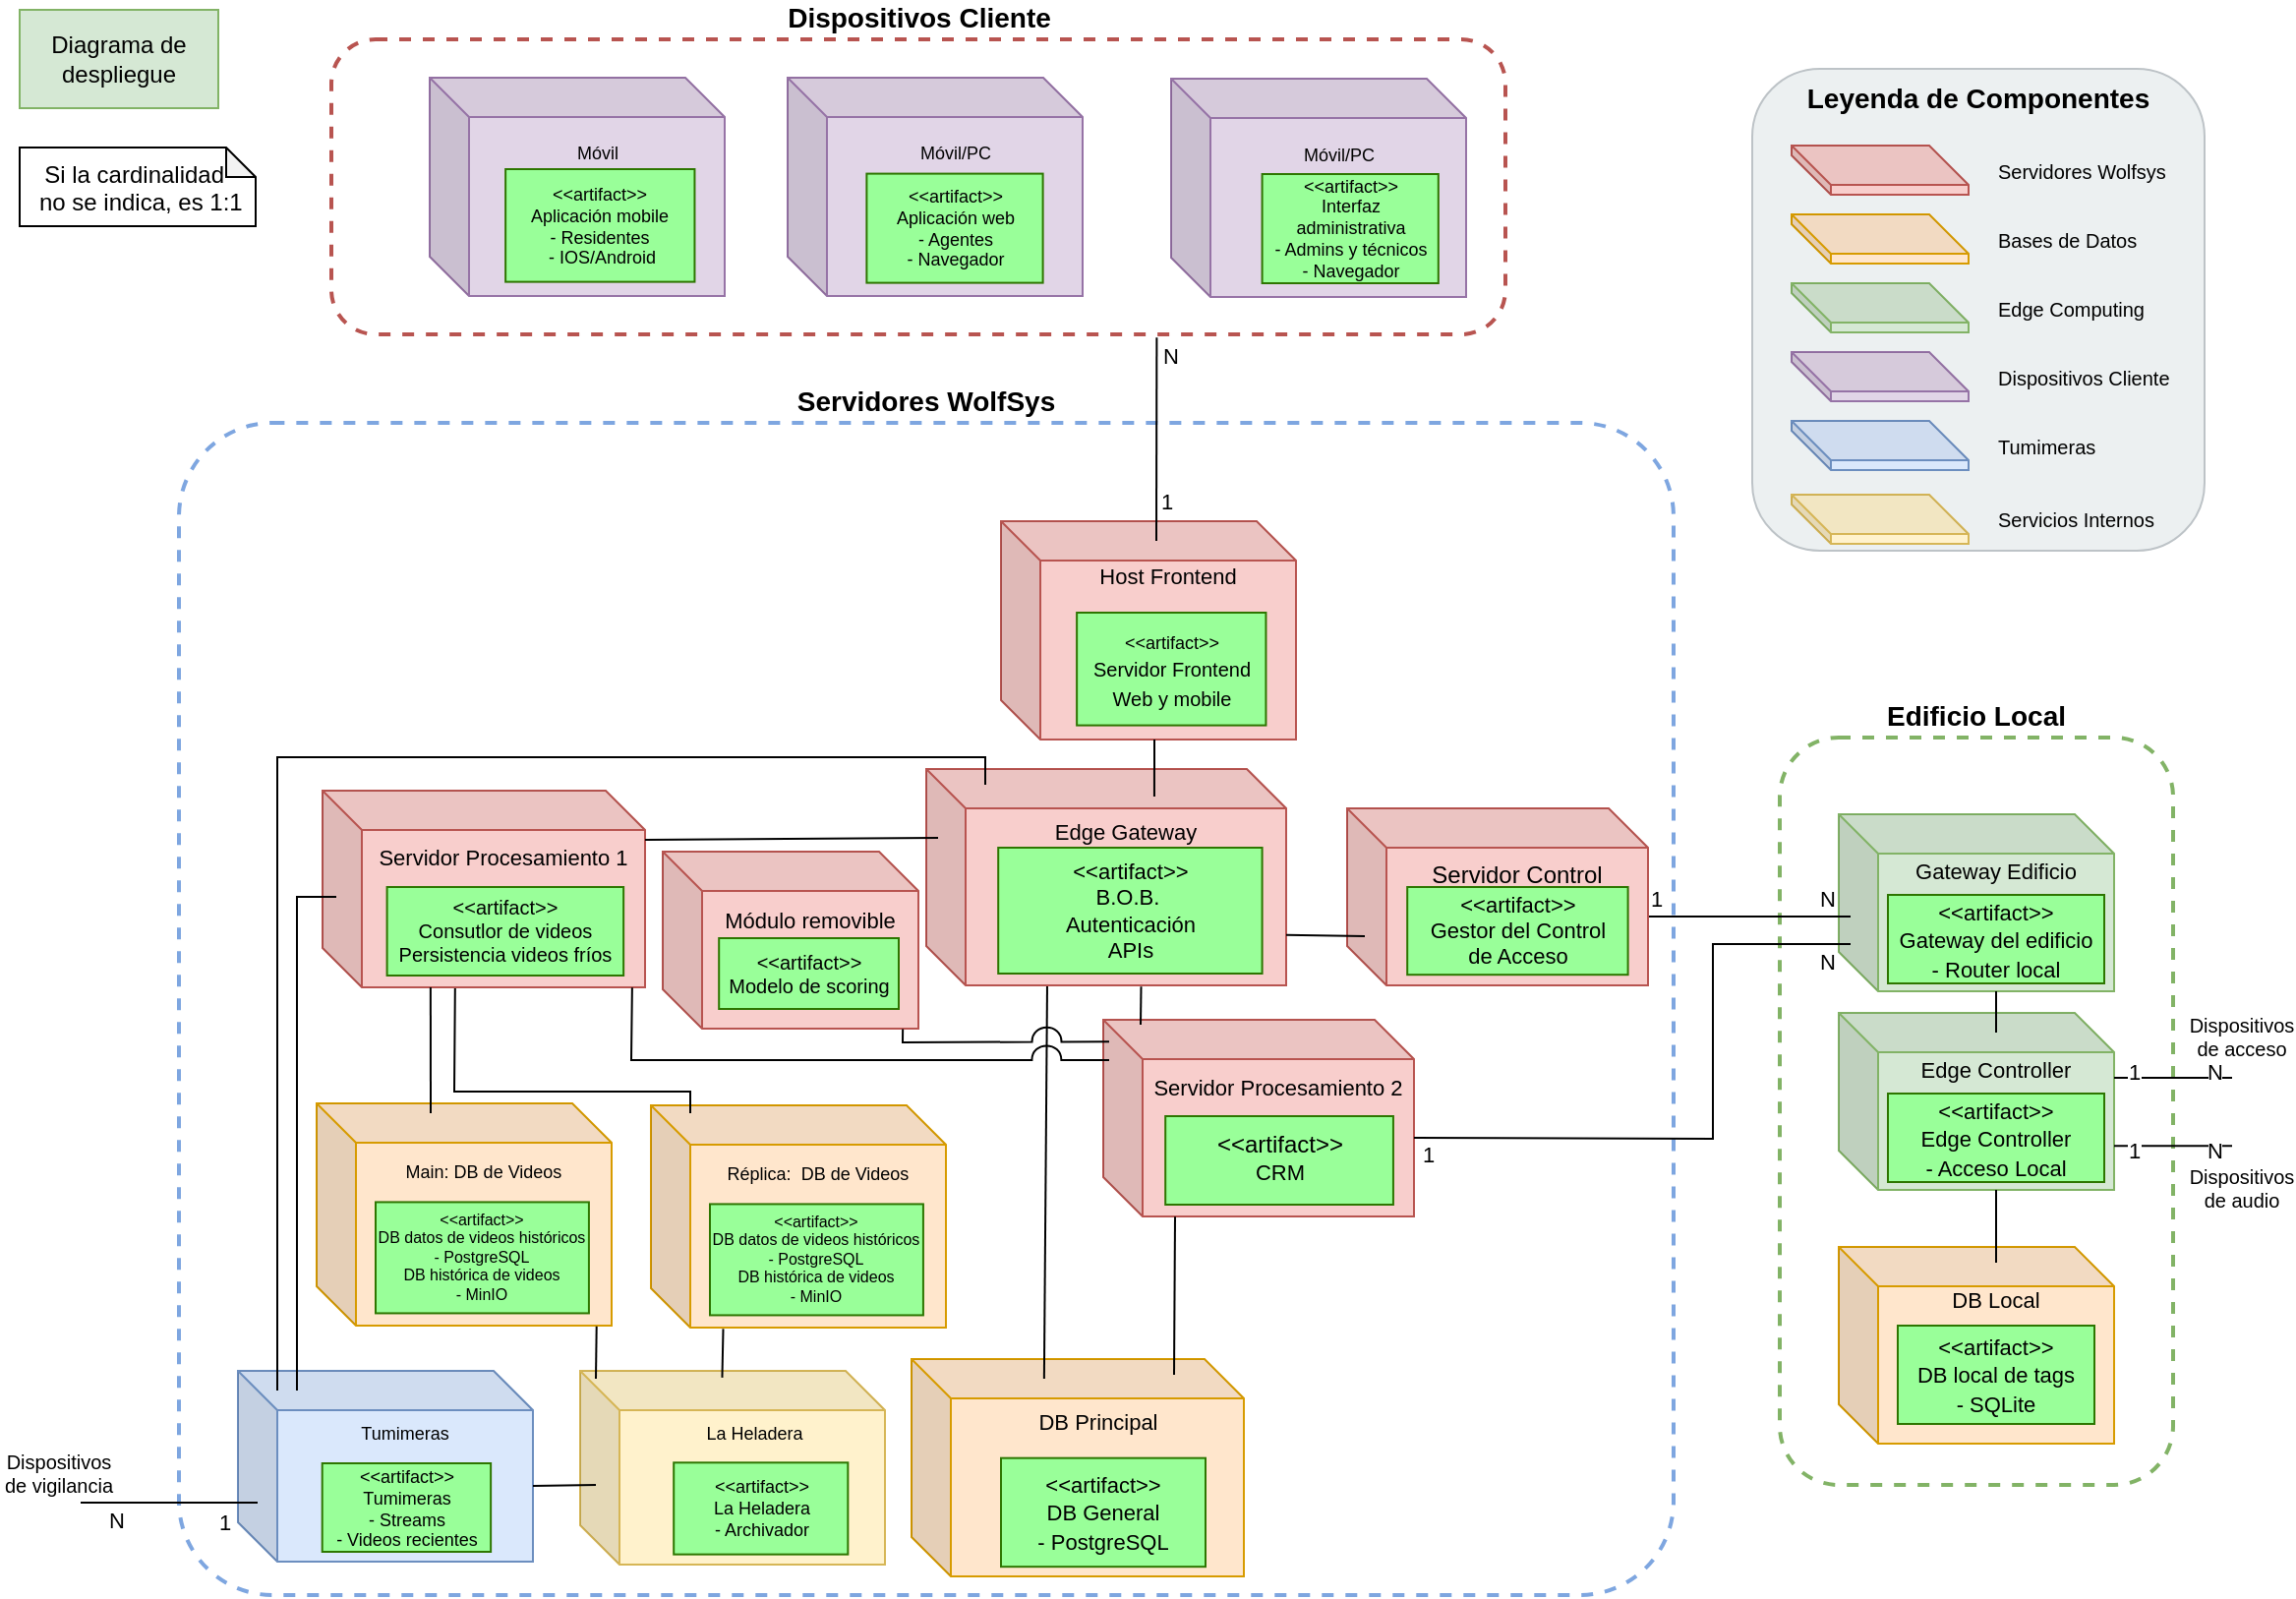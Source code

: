 <mxfile version="27.1.4">
  <diagram name="Page-1" id="L1RatjPxenl9vrnPu1-D">
    <mxGraphModel dx="19" dy="686" grid="1" gridSize="10" guides="1" tooltips="1" connect="1" arrows="1" fold="1" page="1" pageScale="1" pageWidth="1169" pageHeight="827" math="0" shadow="0">
      <root>
        <mxCell id="0" />
        <mxCell id="1" parent="0" />
        <mxCell id="0Tk5fZXrLw2a1cFThhE1-13" value="Servidores WolfSys" style="rounded=1;whiteSpace=wrap;html=1;fillColor=none;strokeColor=#7EA6E0;strokeWidth=2;dashed=1;verticalAlign=bottom;fontSize=14;fontStyle=1;labelPosition=center;verticalLabelPosition=top;align=center;arcSize=8;" parent="1" vertex="1">
          <mxGeometry x="1260" y="220" width="760" height="596" as="geometry" />
        </mxCell>
        <mxCell id="0Tk5fZXrLw2a1cFThhE1-14" value="Edificio Local" style="rounded=1;whiteSpace=wrap;html=1;fillColor=none;strokeColor=#82B366;strokeWidth=2;dashed=1;verticalAlign=bottom;fontSize=14;fontStyle=1;labelPosition=center;verticalLabelPosition=top;align=center;" parent="1" vertex="1">
          <mxGeometry x="2074" y="380" width="200" height="380" as="geometry" />
        </mxCell>
        <mxCell id="m0v21Xdj4hiuPf1z9c73-37" value="" style="group" parent="1" vertex="1" connectable="0">
          <mxGeometry x="2104" y="419" width="140" height="90" as="geometry" />
        </mxCell>
        <mxCell id="0Tk5fZXrLw2a1cFThhE1-23" value="Gateway Edificio&lt;br&gt;&lt;br&gt;&lt;div&gt;&lt;br&gt;&lt;/div&gt;&lt;div&gt;&lt;br&gt;&lt;/div&gt;&lt;div&gt;&lt;br&gt;&lt;/div&gt;" style="shape=cube;whiteSpace=wrap;html=1;boundedLbl=1;backgroundOutline=1;darkOpacity=0.05;darkOpacity2=0.1;fillColor=#d5e8d4;strokeColor=#82b366;fontSize=11;fontStyle=0;" parent="m0v21Xdj4hiuPf1z9c73-37" vertex="1">
          <mxGeometry width="140" height="90" as="geometry" />
        </mxCell>
        <mxCell id="0Tk5fZXrLw2a1cFThhE1-73" value="&lt;span style=&quot;font-size: 11px;&quot;&gt;&amp;lt;&amp;lt;artifact&amp;gt;&amp;gt;&lt;/span&gt;&lt;br style=&quot;font-size: 11px;&quot;&gt;&lt;span style=&quot;font-size: 11px;&quot;&gt;Gateway del edificio&lt;/span&gt;&lt;div&gt;&lt;span style=&quot;font-size: 11px;&quot;&gt;- Router local&lt;/span&gt;&lt;/div&gt;" style="rounded=0;whiteSpace=wrap;html=1;fillColor=#99FF99;fontColor=#000000;strokeColor=#2D7600;" parent="m0v21Xdj4hiuPf1z9c73-37" vertex="1">
          <mxGeometry x="25" y="41" width="110" height="45" as="geometry" />
        </mxCell>
        <mxCell id="0Tk5fZXrLw2a1cFThhE1-15" value="Dispositivos Cliente" style="rounded=1;whiteSpace=wrap;html=1;fillColor=none;strokeColor=#B85450;strokeWidth=2;dashed=1;verticalAlign=bottom;fontSize=14;fontStyle=1;labelPosition=center;verticalLabelPosition=top;align=center;" parent="1" vertex="1">
          <mxGeometry x="1337.5" y="25" width="597" height="150" as="geometry" />
        </mxCell>
        <mxCell id="m0v21Xdj4hiuPf1z9c73-19" value="" style="group" parent="1" vertex="1" connectable="0">
          <mxGeometry x="2060" y="40" width="230" height="245" as="geometry" />
        </mxCell>
        <mxCell id="0Tk5fZXrLw2a1cFThhE1-40" value="Leyenda de Componentes" style="rounded=1;whiteSpace=wrap;html=1;fillColor=#ECF0F1;strokeColor=#BDC3C7;verticalAlign=top;fontSize=14;fontStyle=1;" parent="m0v21Xdj4hiuPf1z9c73-19" vertex="1">
          <mxGeometry width="230" height="245" as="geometry" />
        </mxCell>
        <mxCell id="0Tk5fZXrLw2a1cFThhE1-41" value="Servidores Wolfsys" style="shape=cube;whiteSpace=wrap;html=1;boundedLbl=1;backgroundOutline=1;darkOpacity=0.05;darkOpacity2=0.1;fillColor=#f8cecc;strokeColor=#b85450;fontSize=10;verticalAlign=middle;labelBackgroundColor=none;horizontal=1;labelPosition=right;verticalLabelPosition=middle;align=left;spacing=15;" parent="m0v21Xdj4hiuPf1z9c73-19" vertex="1">
          <mxGeometry x="20" y="39" width="90" height="25" as="geometry" />
        </mxCell>
        <mxCell id="0Tk5fZXrLw2a1cFThhE1-42" value="Bases de Datos" style="shape=cube;whiteSpace=wrap;html=1;boundedLbl=1;backgroundOutline=1;darkOpacity=0.05;darkOpacity2=0.1;fillColor=#ffe6cc;strokeColor=#d79b00;fontSize=10;align=left;labelPosition=right;verticalLabelPosition=middle;verticalAlign=middle;spacing=15;" parent="m0v21Xdj4hiuPf1z9c73-19" vertex="1">
          <mxGeometry x="20" y="74" width="90" height="25" as="geometry" />
        </mxCell>
        <mxCell id="0Tk5fZXrLw2a1cFThhE1-43" value="Edge Computing" style="shape=cube;whiteSpace=wrap;html=1;boundedLbl=1;backgroundOutline=1;darkOpacity=0.05;darkOpacity2=0.1;fillColor=#d5e8d4;strokeColor=#82b366;fontSize=10;labelPosition=right;verticalLabelPosition=middle;align=left;verticalAlign=middle;spacing=15;" parent="m0v21Xdj4hiuPf1z9c73-19" vertex="1">
          <mxGeometry x="20" y="109" width="90" height="25" as="geometry" />
        </mxCell>
        <mxCell id="0Tk5fZXrLw2a1cFThhE1-44" value="Dispositivos Cliente" style="shape=cube;whiteSpace=wrap;html=1;boundedLbl=1;backgroundOutline=1;darkOpacity=0.05;darkOpacity2=0.1;fillColor=#e1d5e7;strokeColor=#9673a6;fontSize=10;labelPosition=right;verticalLabelPosition=middle;align=left;verticalAlign=middle;spacing=15;" parent="m0v21Xdj4hiuPf1z9c73-19" vertex="1">
          <mxGeometry x="20" y="144" width="90" height="25" as="geometry" />
        </mxCell>
        <mxCell id="0Tk5fZXrLw2a1cFThhE1-45" value="Tumimeras" style="shape=cube;whiteSpace=wrap;html=1;boundedLbl=1;backgroundOutline=1;darkOpacity=0.05;darkOpacity2=0.1;fillColor=#dae8fc;strokeColor=#6c8ebf;fontSize=10;labelPosition=right;verticalLabelPosition=middle;align=left;verticalAlign=middle;spacing=15;" parent="m0v21Xdj4hiuPf1z9c73-19" vertex="1">
          <mxGeometry x="20" y="179" width="90" height="25" as="geometry" />
        </mxCell>
        <mxCell id="0Tk5fZXrLw2a1cFThhE1-79" value="Servicios Internos" style="shape=cube;whiteSpace=wrap;html=1;boundedLbl=1;backgroundOutline=1;darkOpacity=0.05;darkOpacity2=0.1;fillColor=#fff2cc;strokeColor=#d6b656;fontSize=10;labelPosition=right;verticalLabelPosition=middle;align=left;verticalAlign=middle;spacing=15;" parent="m0v21Xdj4hiuPf1z9c73-19" vertex="1">
          <mxGeometry x="20" y="216.5" width="90" height="25" as="geometry" />
        </mxCell>
        <mxCell id="m0v21Xdj4hiuPf1z9c73-35" value="" style="group" parent="1" vertex="1" connectable="0">
          <mxGeometry x="2104" y="639" width="140" height="100" as="geometry" />
        </mxCell>
        <mxCell id="0Tk5fZXrLw2a1cFThhE1-25" value="DB Local&lt;div&gt;&lt;br&gt;&lt;/div&gt;&lt;div&gt;&lt;br&gt;&lt;/div&gt;&lt;div&gt;&lt;br&gt;&lt;/div&gt;&lt;div&gt;&lt;br&gt;&lt;/div&gt;&lt;div&gt;&lt;br&gt;&lt;/div&gt;" style="shape=cube;whiteSpace=wrap;html=1;boundedLbl=1;backgroundOutline=1;darkOpacity=0.05;darkOpacity2=0.1;fillColor=#ffe6cc;strokeColor=#d79b00;fontSize=11;fontStyle=0;" parent="m0v21Xdj4hiuPf1z9c73-35" vertex="1">
          <mxGeometry width="140" height="100" as="geometry" />
        </mxCell>
        <mxCell id="0Tk5fZXrLw2a1cFThhE1-75" value="&lt;span style=&quot;font-size: 11px;&quot;&gt;&amp;lt;&amp;lt;artifact&amp;gt;&amp;gt;&lt;/span&gt;&lt;br style=&quot;font-size: 11px;&quot;&gt;&lt;span style=&quot;font-size: 11px;&quot;&gt;DB local de tags&lt;/span&gt;&lt;div&gt;&lt;span style=&quot;font-size: 11px;&quot;&gt;- SQLite&lt;/span&gt;&lt;/div&gt;" style="rounded=0;whiteSpace=wrap;html=1;fillColor=#99FF99;fontColor=#000000;strokeColor=#2D7600;" parent="m0v21Xdj4hiuPf1z9c73-35" vertex="1">
          <mxGeometry x="30" y="40" width="100" height="50" as="geometry" />
        </mxCell>
        <mxCell id="m0v21Xdj4hiuPf1z9c73-36" value="" style="group" parent="1" vertex="1" connectable="0">
          <mxGeometry x="2104" y="520" width="140" height="90" as="geometry" />
        </mxCell>
        <mxCell id="0Tk5fZXrLw2a1cFThhE1-24" value="Edge Controller&lt;br&gt;&lt;br&gt;&lt;div&gt;&lt;br&gt;&lt;/div&gt;&lt;div&gt;&lt;br&gt;&lt;/div&gt;&lt;div&gt;&lt;br&gt;&lt;/div&gt;" style="shape=cube;whiteSpace=wrap;html=1;boundedLbl=1;backgroundOutline=1;darkOpacity=0.05;darkOpacity2=0.1;fillColor=#d5e8d4;strokeColor=#82b366;fontSize=11;fontStyle=0;" parent="m0v21Xdj4hiuPf1z9c73-36" vertex="1">
          <mxGeometry width="140" height="90" as="geometry" />
        </mxCell>
        <mxCell id="0Tk5fZXrLw2a1cFThhE1-74" value="&lt;span style=&quot;font-size: 11px;&quot;&gt;&amp;lt;&amp;lt;artifact&amp;gt;&amp;gt;&lt;/span&gt;&lt;br style=&quot;font-size: 11px;&quot;&gt;&lt;span style=&quot;font-size: 11px;&quot;&gt;Edge Controller&lt;/span&gt;&lt;br style=&quot;font-size: 11px;&quot;&gt;&lt;span style=&quot;font-size: 11px;&quot;&gt;- Acceso Local&lt;/span&gt;" style="rounded=0;whiteSpace=wrap;html=1;fillColor=#99FF99;fontColor=#000000;strokeColor=#2D7600;" parent="m0v21Xdj4hiuPf1z9c73-36" vertex="1">
          <mxGeometry x="25" y="41" width="110" height="45" as="geometry" />
        </mxCell>
        <mxCell id="m0v21Xdj4hiuPf1z9c73-38" value="" style="endArrow=none;html=1;rounded=0;exitX=0;exitY=0;exitDx=153;exitDy=55;exitPerimeter=0;" parent="1" source="0Tk5fZXrLw2a1cFThhE1-18" edge="1">
          <mxGeometry width="50" height="50" relative="1" as="geometry">
            <mxPoint x="2040" y="430" as="sourcePoint" />
            <mxPoint x="2110" y="471" as="targetPoint" />
          </mxGeometry>
        </mxCell>
        <mxCell id="UEStjm2suzNG5LrH94K0-3" value="1" style="edgeLabel;html=1;align=center;verticalAlign=middle;resizable=0;points=[];" parent="m0v21Xdj4hiuPf1z9c73-38" vertex="1" connectable="0">
          <mxGeometry x="-0.84" relative="1" as="geometry">
            <mxPoint x="-4" y="-9" as="offset" />
          </mxGeometry>
        </mxCell>
        <mxCell id="UEStjm2suzNG5LrH94K0-4" value="N" style="edgeLabel;html=1;align=center;verticalAlign=middle;resizable=0;points=[];" parent="m0v21Xdj4hiuPf1z9c73-38" vertex="1" connectable="0">
          <mxGeometry x="0.79" relative="1" as="geometry">
            <mxPoint x="-1" y="-9" as="offset" />
          </mxGeometry>
        </mxCell>
        <mxCell id="ctdQVq7g29GabEfNCbRm-10" value="" style="group" parent="1" vertex="1" connectable="0">
          <mxGeometry x="1632.5" y="696" width="169" height="110.5" as="geometry" />
        </mxCell>
        <mxCell id="ctdQVq7g29GabEfNCbRm-11" value="" style="group" parent="ctdQVq7g29GabEfNCbRm-10" vertex="1" connectable="0">
          <mxGeometry width="169" height="110.5" as="geometry" />
        </mxCell>
        <mxCell id="0Tk5fZXrLw2a1cFThhE1-19" value="DB Principal&lt;br&gt;&lt;br&gt;&lt;div&gt;&lt;br&gt;&lt;/div&gt;&lt;div&gt;&lt;br&gt;&lt;/div&gt;&lt;div&gt;&lt;br&gt;&lt;/div&gt;&lt;div&gt;&lt;br&gt;&lt;/div&gt;" style="shape=cube;whiteSpace=wrap;html=1;boundedLbl=1;backgroundOutline=1;darkOpacity=0.05;darkOpacity2=0.1;fillColor=#ffe6cc;strokeColor=#d79b00;fontSize=11;fontStyle=0;" parent="ctdQVq7g29GabEfNCbRm-11" vertex="1">
          <mxGeometry width="169" height="110.5" as="geometry" />
        </mxCell>
        <mxCell id="0Tk5fZXrLw2a1cFThhE1-63" value="&lt;span style=&quot;font-size: 11px;&quot;&gt;&amp;lt;&amp;lt;artifact&amp;gt;&amp;gt;&lt;/span&gt;&lt;br style=&quot;font-size: 11px;&quot;&gt;&lt;span style=&quot;font-size: 11px;&quot;&gt;DB General&lt;/span&gt;&lt;div&gt;&lt;span style=&quot;font-size: 11px;&quot;&gt;-&amp;nbsp;&lt;/span&gt;&lt;span style=&quot;font-size: 11px; background-color: transparent; color: light-dark(rgb(0, 0, 0), rgb(237, 237, 237));&quot;&gt;PostgreSQL&lt;/span&gt;&lt;/div&gt;" style="rounded=0;whiteSpace=wrap;html=1;fillColor=#99FF99;fontColor=#000000;strokeColor=#2D7600;" parent="ctdQVq7g29GabEfNCbRm-11" vertex="1">
          <mxGeometry x="45.5" y="50.339" width="104.0" height="55.25" as="geometry" />
        </mxCell>
        <mxCell id="m0v21Xdj4hiuPf1z9c73-32" value="" style="endArrow=none;html=1;rounded=0;exitX=0.399;exitY=0.09;exitDx=0;exitDy=0;exitPerimeter=0;entryX=0.336;entryY=1.002;entryDx=0;entryDy=0;entryPerimeter=0;" parent="1" source="0Tk5fZXrLw2a1cFThhE1-19" target="m0v21Xdj4hiuPf1z9c73-2" edge="1">
          <mxGeometry width="50" height="50" relative="1" as="geometry">
            <mxPoint x="1670" y="676" as="sourcePoint" />
            <mxPoint x="1702" y="508" as="targetPoint" />
          </mxGeometry>
        </mxCell>
        <mxCell id="ctdQVq7g29GabEfNCbRm-3" value="" style="group" parent="1" vertex="1" connectable="0">
          <mxGeometry x="1730" y="523.5" width="158" height="100" as="geometry" />
        </mxCell>
        <mxCell id="0Tk5fZXrLw2a1cFThhE1-17" value="Servidor Procesamiento 2&lt;br&gt;&lt;br&gt;&lt;div&gt;&lt;br&gt;&lt;/div&gt;&lt;div&gt;&lt;br&gt;&lt;/div&gt;&lt;div&gt;&lt;br&gt;&lt;/div&gt;" style="shape=cube;whiteSpace=wrap;html=1;boundedLbl=1;backgroundOutline=1;darkOpacity=0.05;darkOpacity2=0.1;fillColor=#f8cecc;strokeColor=#b85450;fontSize=11;fontStyle=0;" parent="ctdQVq7g29GabEfNCbRm-3" vertex="1">
          <mxGeometry width="158.0" height="100" as="geometry" />
        </mxCell>
        <mxCell id="0Tk5fZXrLw2a1cFThhE1-59" value="&amp;lt;&amp;lt;artifact&amp;gt;&amp;gt;&lt;br&gt;&lt;span style=&quot;font-size: 11px;&quot;&gt;CRM&lt;/span&gt;" style="rounded=0;whiteSpace=wrap;html=1;fillColor=#99FF99;fontColor=#000000;strokeColor=#2D7600;verticalAlign=top;" parent="ctdQVq7g29GabEfNCbRm-3" vertex="1">
          <mxGeometry x="31.6" y="49" width="115.867" height="45" as="geometry" />
        </mxCell>
        <mxCell id="ctdQVq7g29GabEfNCbRm-5" value="" style="group" parent="1" vertex="1" connectable="0">
          <mxGeometry x="1854" y="416" width="153" height="90" as="geometry" />
        </mxCell>
        <mxCell id="0Tk5fZXrLw2a1cFThhE1-18" value="Servidor Control&lt;br&gt;&lt;div&gt;&lt;br&gt;&lt;/div&gt;&lt;div&gt;&lt;br&gt;&lt;/div&gt;&lt;div&gt;&lt;br&gt;&lt;/div&gt;" style="shape=cube;whiteSpace=wrap;html=1;boundedLbl=1;backgroundOutline=1;darkOpacity=0.05;darkOpacity2=0.1;fillColor=#f8cecc;strokeColor=#b85450;fontSize=12;fontStyle=0;" parent="ctdQVq7g29GabEfNCbRm-5" vertex="1">
          <mxGeometry width="153" height="90" as="geometry" />
        </mxCell>
        <mxCell id="0Tk5fZXrLw2a1cFThhE1-61" value="&amp;lt;&amp;lt;artifact&amp;gt;&amp;gt;&lt;br&gt;Gestor del Control&lt;br&gt;de Acceso" style="rounded=0;whiteSpace=wrap;html=1;fillColor=#99FF99;fontColor=#000000;strokeColor=#2D7600;fontSize=11;" parent="ctdQVq7g29GabEfNCbRm-5" vertex="1">
          <mxGeometry x="30.6" y="40" width="112.2" height="44.6" as="geometry" />
        </mxCell>
        <mxCell id="ctdQVq7g29GabEfNCbRm-8" value="" style="group" parent="1" vertex="1" connectable="0">
          <mxGeometry x="1290" y="702" width="150" height="97" as="geometry" />
        </mxCell>
        <mxCell id="0Tk5fZXrLw2a1cFThhE1-21" value="Tumimeras&lt;br&gt;&lt;br&gt;&lt;div&gt;&lt;br&gt;&lt;/div&gt;&lt;div&gt;&lt;br&gt;&lt;/div&gt;&lt;div&gt;&lt;br&gt;&lt;/div&gt;&lt;div&gt;&lt;br&gt;&lt;/div&gt;" style="shape=cube;whiteSpace=wrap;html=1;boundedLbl=1;backgroundOutline=1;darkOpacity=0.05;darkOpacity2=0.1;fillColor=#dae8fc;strokeColor=#6c8ebf;fontSize=9;fontStyle=0;" parent="ctdQVq7g29GabEfNCbRm-8" vertex="1">
          <mxGeometry width="150" height="97" as="geometry" />
        </mxCell>
        <mxCell id="0Tk5fZXrLw2a1cFThhE1-69" value="&lt;span&gt;&amp;lt;&amp;lt;artifact&amp;gt;&amp;gt;&lt;/span&gt;&lt;br&gt;Tumimeras&lt;div&gt;- Streams&lt;/div&gt;&lt;div&gt;- Videos recientes&lt;/div&gt;" style="rounded=0;whiteSpace=wrap;html=1;fillColor=light-dark(#99FF99,#004400);fontColor=#000000;strokeColor=#2D7600;fontSize=9;" parent="ctdQVq7g29GabEfNCbRm-8" vertex="1">
          <mxGeometry x="42.857" y="47" width="85.714" height="45" as="geometry" />
        </mxCell>
        <mxCell id="ctdQVq7g29GabEfNCbRm-9" value="" style="group" parent="1" vertex="1" connectable="0">
          <mxGeometry x="1330" y="566" width="150" height="113" as="geometry" />
        </mxCell>
        <mxCell id="0Tk5fZXrLw2a1cFThhE1-20" value="Main: DB de Videos&lt;br&gt;&lt;br&gt;&lt;br&gt;&lt;div&gt;&lt;br&gt;&lt;/div&gt;&lt;div&gt;&lt;br&gt;&lt;/div&gt;&lt;div&gt;&lt;br&gt;&lt;/div&gt;&lt;div&gt;&lt;br&gt;&lt;/div&gt;" style="shape=cube;whiteSpace=wrap;html=1;boundedLbl=1;backgroundOutline=1;darkOpacity=0.05;darkOpacity2=0.1;fillColor=#ffe6cc;strokeColor=#d79b00;fontSize=9;fontStyle=0;" parent="ctdQVq7g29GabEfNCbRm-9" vertex="1">
          <mxGeometry width="150" height="113.0" as="geometry" />
        </mxCell>
        <mxCell id="0Tk5fZXrLw2a1cFThhE1-65" value="&lt;span&gt;&amp;lt;&amp;lt;artifact&amp;gt;&amp;gt;&lt;/span&gt;&lt;br&gt;&lt;span&gt;DB datos de videos históricos&lt;/span&gt;&lt;div&gt;&lt;span&gt;- PostgreSQL&lt;/span&gt;&lt;/div&gt;&lt;div&gt;&lt;span&gt;DB histórica de videos&lt;/span&gt;&lt;/div&gt;&lt;div&gt;- MinIO&lt;/div&gt;" style="rounded=0;whiteSpace=wrap;html=1;fillColor=#99FF99;fontColor=#000000;strokeColor=#2D7600;fontSize=8;" parent="ctdQVq7g29GabEfNCbRm-9" vertex="1">
          <mxGeometry x="30" y="50.22" width="108.46" height="56.5" as="geometry" />
        </mxCell>
        <mxCell id="ctdQVq7g29GabEfNCbRm-12" value="" style="group" parent="1" vertex="1" connectable="0">
          <mxGeometry x="1333" y="407" width="164" height="100" as="geometry" />
        </mxCell>
        <mxCell id="ctdQVq7g29GabEfNCbRm-13" value="Servidor Procesamiento 1&lt;div&gt;&lt;br&gt;&lt;/div&gt;&lt;div&gt;&lt;br&gt;&lt;/div&gt;&lt;div&gt;&lt;br&gt;&lt;/div&gt;&lt;div&gt;&lt;br&gt;&lt;/div&gt;" style="shape=cube;whiteSpace=wrap;html=1;boundedLbl=1;backgroundOutline=1;darkOpacity=0.05;darkOpacity2=0.1;fillColor=#f8cecc;strokeColor=#b85450;fontSize=11;fontStyle=0;" parent="ctdQVq7g29GabEfNCbRm-12" vertex="1">
          <mxGeometry width="164.0" height="100" as="geometry" />
        </mxCell>
        <mxCell id="ctdQVq7g29GabEfNCbRm-14" value="&amp;lt;&amp;lt;artifact&amp;gt;&amp;gt;&lt;br&gt;&lt;span&gt;Consutlor de videos&lt;/span&gt;&lt;div&gt;&lt;span&gt;Persistencia videos fríos&lt;/span&gt;&lt;/div&gt;" style="rounded=0;whiteSpace=wrap;html=1;fillColor=#99FF99;fontColor=#000000;strokeColor=#2D7600;verticalAlign=top;fontSize=10;spacing=0;" parent="ctdQVq7g29GabEfNCbRm-12" vertex="1">
          <mxGeometry x="32.8" y="49" width="120.267" height="45" as="geometry" />
        </mxCell>
        <mxCell id="m0v21Xdj4hiuPf1z9c73-1" value="" style="group" parent="1" vertex="1" connectable="0">
          <mxGeometry x="1640" y="406" width="183" height="100" as="geometry" />
        </mxCell>
        <mxCell id="m0v21Xdj4hiuPf1z9c73-2" value="Edge Gateway&lt;div&gt;&lt;br&gt;&lt;/div&gt;&lt;div&gt;&lt;br&gt;&lt;/div&gt;&lt;div&gt;&lt;br&gt;&lt;/div&gt;&lt;div&gt;&lt;br&gt;&lt;/div&gt;&lt;div&gt;&lt;br&gt;&lt;/div&gt;" style="shape=cube;whiteSpace=wrap;html=1;boundedLbl=1;backgroundOutline=1;darkOpacity=0.05;darkOpacity2=0.1;fillColor=#f8cecc;strokeColor=#b85450;fontSize=11;fontStyle=0;" parent="m0v21Xdj4hiuPf1z9c73-1" vertex="1">
          <mxGeometry y="-10" width="183" height="110" as="geometry" />
        </mxCell>
        <mxCell id="m0v21Xdj4hiuPf1z9c73-3" value="&amp;lt;&amp;lt;artifact&amp;gt;&amp;gt;&lt;br&gt;&lt;span&gt;B.O.B.&amp;nbsp;&lt;/span&gt;&lt;div&gt;&lt;span&gt;Autenticación&lt;/span&gt;&lt;div&gt;&lt;span&gt;APIs&lt;/span&gt;&lt;/div&gt;&lt;/div&gt;" style="rounded=0;whiteSpace=wrap;html=1;fillColor=#99FF99;fontColor=#000000;strokeColor=#2D7600;fontSize=11;" parent="m0v21Xdj4hiuPf1z9c73-1" vertex="1">
          <mxGeometry x="36.6" y="30" width="134.2" height="64" as="geometry" />
        </mxCell>
        <mxCell id="m0v21Xdj4hiuPf1z9c73-5" value="" style="group" parent="1" vertex="1" connectable="0">
          <mxGeometry x="1506" y="438" width="140" height="90" as="geometry" />
        </mxCell>
        <mxCell id="m0v21Xdj4hiuPf1z9c73-6" value="Módulo removible&lt;div&gt;&lt;br&gt;&lt;/div&gt;&lt;div&gt;&lt;br&gt;&lt;/div&gt;&lt;div&gt;&lt;br&gt;&lt;/div&gt;" style="shape=cube;whiteSpace=wrap;html=1;boundedLbl=1;backgroundOutline=1;darkOpacity=0.05;darkOpacity2=0.1;fillColor=#f8cecc;strokeColor=#b85450;fontSize=11;fontStyle=0;" parent="m0v21Xdj4hiuPf1z9c73-5" vertex="1">
          <mxGeometry width="130" height="90" as="geometry" />
        </mxCell>
        <mxCell id="m0v21Xdj4hiuPf1z9c73-7" value="&amp;lt;&amp;lt;artifact&amp;gt;&amp;gt;&lt;br&gt;&lt;span&gt;Modelo de scoring&lt;/span&gt;" style="rounded=0;whiteSpace=wrap;html=1;fillColor=#99FF99;fontColor=#000000;strokeColor=#2D7600;verticalAlign=top;fontSize=10;" parent="m0v21Xdj4hiuPf1z9c73-5" vertex="1">
          <mxGeometry x="28.6" y="44" width="91.4" height="36" as="geometry" />
        </mxCell>
        <mxCell id="m0v21Xdj4hiuPf1z9c73-11" value="" style="endArrow=none;html=1;rounded=0;exitX=0;exitY=0;exitDx=164.0;exitDy=60;exitPerimeter=0;" parent="1" edge="1">
          <mxGeometry width="50" height="50" relative="1" as="geometry">
            <mxPoint x="1497" y="432" as="sourcePoint" />
            <mxPoint x="1646" y="431" as="targetPoint" />
          </mxGeometry>
        </mxCell>
        <mxCell id="m0v21Xdj4hiuPf1z9c73-22" value="" style="endArrow=none;html=1;rounded=0;entryX=0.335;entryY=1;entryDx=0;entryDy=0;entryPerimeter=0;" parent="1" target="ctdQVq7g29GabEfNCbRm-13" edge="1">
          <mxGeometry width="50" height="50" relative="1" as="geometry">
            <mxPoint x="1388" y="571" as="sourcePoint" />
            <mxPoint x="1387.776" y="539.3" as="targetPoint" />
          </mxGeometry>
        </mxCell>
        <mxCell id="m0v21Xdj4hiuPf1z9c73-23" value="" style="endArrow=none;html=1;rounded=0;exitX=1;exitY=0.767;exitDx=0;exitDy=0;exitPerimeter=0;" parent="1" source="m0v21Xdj4hiuPf1z9c73-2" edge="1">
          <mxGeometry width="50" height="50" relative="1" as="geometry">
            <mxPoint x="1830" y="536" as="sourcePoint" />
            <mxPoint x="1863" y="481" as="targetPoint" />
          </mxGeometry>
        </mxCell>
        <mxCell id="m0v21Xdj4hiuPf1z9c73-27" value="" style="endArrow=none;html=1;rounded=0;entryX=0.96;entryY=1.001;entryDx=0;entryDy=0;entryPerimeter=0;jumpStyle=arc;jumpSize=15;" parent="1" target="ctdQVq7g29GabEfNCbRm-13" edge="1">
          <mxGeometry width="50" height="50" relative="1" as="geometry">
            <mxPoint x="1733" y="544" as="sourcePoint" />
            <mxPoint x="1507.372" y="509.5" as="targetPoint" />
            <Array as="points">
              <mxPoint x="1490" y="544" />
            </Array>
          </mxGeometry>
        </mxCell>
        <mxCell id="m0v21Xdj4hiuPf1z9c73-28" value="" style="endArrow=none;html=1;rounded=0;entryX=0.597;entryY=1.006;entryDx=0;entryDy=0;entryPerimeter=0;" parent="1" target="m0v21Xdj4hiuPf1z9c73-2" edge="1">
          <mxGeometry width="50" height="50" relative="1" as="geometry">
            <mxPoint x="1749" y="526" as="sourcePoint" />
            <mxPoint x="1790" y="566" as="targetPoint" />
          </mxGeometry>
        </mxCell>
        <mxCell id="m0v21Xdj4hiuPf1z9c73-31" value="" style="endArrow=none;html=1;rounded=0;exitX=0.939;exitY=1.003;exitDx=0;exitDy=0;exitPerimeter=0;entryX=0.019;entryY=0.111;entryDx=0;entryDy=0;entryPerimeter=0;jumpStyle=arc;jumpSize=15;" parent="1" source="m0v21Xdj4hiuPf1z9c73-6" target="0Tk5fZXrLw2a1cFThhE1-17" edge="1">
          <mxGeometry width="50" height="50" relative="1" as="geometry">
            <mxPoint x="1670" y="596" as="sourcePoint" />
            <mxPoint x="1720" y="546" as="targetPoint" />
            <Array as="points">
              <mxPoint x="1628" y="535" />
            </Array>
          </mxGeometry>
        </mxCell>
        <mxCell id="m0v21Xdj4hiuPf1z9c73-33" value="" style="endArrow=none;html=1;rounded=0;exitX=0.231;exitY=1.001;exitDx=0;exitDy=0;exitPerimeter=0;" parent="1" source="0Tk5fZXrLw2a1cFThhE1-17" edge="1">
          <mxGeometry width="50" height="50" relative="1" as="geometry">
            <mxPoint x="1820" y="746" as="sourcePoint" />
            <mxPoint x="1766" y="704" as="targetPoint" />
          </mxGeometry>
        </mxCell>
        <mxCell id="m0v21Xdj4hiuPf1z9c73-39" value="" style="endArrow=none;html=1;rounded=0;exitX=0;exitY=0;exitDx=158.0;exitDy=60;exitPerimeter=0;" parent="1" source="0Tk5fZXrLw2a1cFThhE1-17" edge="1">
          <mxGeometry width="50" height="50" relative="1" as="geometry">
            <mxPoint x="1950" y="640" as="sourcePoint" />
            <mxPoint x="2110" y="485" as="targetPoint" />
            <Array as="points">
              <mxPoint x="2040" y="584" />
              <mxPoint x="2040" y="485" />
            </Array>
          </mxGeometry>
        </mxCell>
        <mxCell id="UEStjm2suzNG5LrH94K0-5" value="N" style="edgeLabel;html=1;align=center;verticalAlign=middle;resizable=0;points=[];" parent="m0v21Xdj4hiuPf1z9c73-39" vertex="1" connectable="0">
          <mxGeometry x="0.924" y="-1" relative="1" as="geometry">
            <mxPoint y="8" as="offset" />
          </mxGeometry>
        </mxCell>
        <mxCell id="UEStjm2suzNG5LrH94K0-6" value="1" style="edgeLabel;html=1;align=center;verticalAlign=middle;resizable=0;points=[];" parent="m0v21Xdj4hiuPf1z9c73-39" vertex="1" connectable="0">
          <mxGeometry x="-0.958" y="-1" relative="1" as="geometry">
            <mxPoint y="7" as="offset" />
          </mxGeometry>
        </mxCell>
        <mxCell id="m0v21Xdj4hiuPf1z9c73-41" value="" style="group" parent="1" vertex="1" connectable="0">
          <mxGeometry x="1464" y="702" width="155" height="98.5" as="geometry" />
        </mxCell>
        <mxCell id="0Tk5fZXrLw2a1cFThhE1-22" value="&amp;nbsp;La Heladera&lt;br&gt;&lt;br&gt;&lt;div&gt;&lt;br&gt;&lt;/div&gt;&lt;div&gt;&lt;br&gt;&lt;/div&gt;&lt;div&gt;&lt;br&gt;&lt;/div&gt;&lt;div&gt;&lt;br&gt;&lt;/div&gt;" style="shape=cube;whiteSpace=wrap;html=1;boundedLbl=1;backgroundOutline=1;darkOpacity=0.05;darkOpacity2=0.1;fillColor=#fff2cc;strokeColor=#d6b656;fontSize=9;fontStyle=0;" parent="m0v21Xdj4hiuPf1z9c73-41" vertex="1">
          <mxGeometry width="155" height="98.5" as="geometry" />
        </mxCell>
        <mxCell id="0Tk5fZXrLw2a1cFThhE1-68" value="&lt;span&gt;&amp;lt;&amp;lt;artifact&amp;gt;&amp;gt;&lt;/span&gt;&lt;br&gt;La Heladera&lt;div&gt;- Archivador&lt;/div&gt;" style="rounded=0;whiteSpace=wrap;html=1;fillColor=light-dark(#99FF99,#99FF99);fontColor=#000000;strokeColor=#2D7600;fontSize=9;" parent="m0v21Xdj4hiuPf1z9c73-41" vertex="1">
          <mxGeometry x="47.607" y="46.658" width="88.571" height="46.658" as="geometry" />
        </mxCell>
        <mxCell id="m0v21Xdj4hiuPf1z9c73-13" value="" style="endArrow=none;html=1;rounded=0;exitX=0;exitY=0;exitDx=150;exitDy=58.5;exitPerimeter=0;" parent="1" source="0Tk5fZXrLw2a1cFThhE1-21" edge="1">
          <mxGeometry width="50" height="50" relative="1" as="geometry">
            <mxPoint x="1491" y="862" as="sourcePoint" />
            <mxPoint x="1472" y="760" as="targetPoint" />
          </mxGeometry>
        </mxCell>
        <mxCell id="m0v21Xdj4hiuPf1z9c73-20" value="" style="endArrow=none;html=1;rounded=0;entryX=0.949;entryY=1.003;entryDx=0;entryDy=0;entryPerimeter=0;" parent="1" target="0Tk5fZXrLw2a1cFThhE1-20" edge="1">
          <mxGeometry width="50" height="50" relative="1" as="geometry">
            <mxPoint x="1472" y="706" as="sourcePoint" />
            <mxPoint x="1460" y="649" as="targetPoint" />
          </mxGeometry>
        </mxCell>
        <mxCell id="m0v21Xdj4hiuPf1z9c73-12" value="" style="endArrow=none;html=1;rounded=0;" parent="1" edge="1">
          <mxGeometry width="50" height="50" relative="1" as="geometry">
            <mxPoint x="1320" y="712" as="sourcePoint" />
            <mxPoint x="1340" y="461" as="targetPoint" />
            <Array as="points">
              <mxPoint x="1320" y="461" />
            </Array>
          </mxGeometry>
        </mxCell>
        <mxCell id="m0v21Xdj4hiuPf1z9c73-17" value="" style="endArrow=none;html=1;rounded=0;" parent="1" edge="1">
          <mxGeometry width="50" height="50" relative="1" as="geometry">
            <mxPoint x="1310" y="712" as="sourcePoint" />
            <mxPoint x="1670" y="404" as="targetPoint" />
            <Array as="points">
              <mxPoint x="1310" y="390" />
              <mxPoint x="1670" y="390" />
            </Array>
          </mxGeometry>
        </mxCell>
        <mxCell id="m0v21Xdj4hiuPf1z9c73-42" value="" style="group;verticalAlign=bottom;labelPosition=center;verticalLabelPosition=top;align=center;" parent="1" vertex="1" connectable="0">
          <mxGeometry x="1387.5" y="44.5" width="150" height="111" as="geometry" />
        </mxCell>
        <mxCell id="0Tk5fZXrLw2a1cFThhE1-26" value="Móvil&lt;div&gt;&lt;br&gt;&lt;/div&gt;&lt;div&gt;&lt;br&gt;&lt;/div&gt;&lt;div&gt;&lt;br&gt;&lt;/div&gt;&lt;div&gt;&lt;br&gt;&lt;/div&gt;&lt;div&gt;&lt;br&gt;&lt;/div&gt;" style="shape=cube;whiteSpace=wrap;html=1;boundedLbl=1;backgroundOutline=1;darkOpacity=0.05;darkOpacity2=0.1;fillColor=#e1d5e7;strokeColor=#9673a6;fontSize=9;fontStyle=0;" parent="m0v21Xdj4hiuPf1z9c73-42" vertex="1">
          <mxGeometry width="150" height="111" as="geometry" />
        </mxCell>
        <mxCell id="0Tk5fZXrLw2a1cFThhE1-70" value="&lt;font&gt;&amp;lt;&amp;lt;artifact&amp;gt;&amp;gt;&lt;br&gt;Aplicación mobile&lt;br&gt;- Residentes&lt;/font&gt;&lt;div&gt;&lt;font&gt;&amp;nbsp;- IOS/Android&lt;/font&gt;&lt;/div&gt;" style="rounded=0;whiteSpace=wrap;html=1;fillColor=#99FF99;fontColor=#000000;strokeColor=#2D7600;fontSize=9;" parent="m0v21Xdj4hiuPf1z9c73-42" vertex="1">
          <mxGeometry x="38.57" y="46.5" width="96.15" height="57.3" as="geometry" />
        </mxCell>
        <mxCell id="m0v21Xdj4hiuPf1z9c73-45" value="Diagrama de despliegue" style="rounded=0;whiteSpace=wrap;html=1;fillColor=#d5e8d4;strokeColor=#82b366;" parent="1" vertex="1">
          <mxGeometry x="1179" y="10" width="101" height="50" as="geometry" />
        </mxCell>
        <mxCell id="UEStjm2suzNG5LrH94K0-7" value="" style="group" parent="1" vertex="1" connectable="0">
          <mxGeometry x="1500" y="567" width="150" height="113" as="geometry" />
        </mxCell>
        <mxCell id="UEStjm2suzNG5LrH94K0-8" value="Réplica:&amp;nbsp; DB de Videos&lt;br&gt;&lt;br&gt;&lt;br&gt;&lt;div&gt;&lt;br&gt;&lt;/div&gt;&lt;div&gt;&lt;br&gt;&lt;/div&gt;&lt;div&gt;&lt;br&gt;&lt;/div&gt;&lt;div&gt;&lt;br&gt;&lt;/div&gt;" style="shape=cube;whiteSpace=wrap;html=1;boundedLbl=1;backgroundOutline=1;darkOpacity=0.05;darkOpacity2=0.1;fillColor=#ffe6cc;strokeColor=#d79b00;fontSize=9;fontStyle=0;" parent="UEStjm2suzNG5LrH94K0-7" vertex="1">
          <mxGeometry width="150" height="113.0" as="geometry" />
        </mxCell>
        <mxCell id="UEStjm2suzNG5LrH94K0-9" value="&lt;span&gt;&amp;lt;&amp;lt;artifact&amp;gt;&amp;gt;&lt;/span&gt;&lt;br&gt;&lt;span&gt;DB datos de videos históricos&lt;/span&gt;&lt;div&gt;&lt;span&gt;- PostgreSQL&lt;/span&gt;&lt;/div&gt;&lt;div&gt;&lt;span&gt;DB histórica de videos&lt;/span&gt;&lt;/div&gt;&lt;div&gt;- MinIO&lt;/div&gt;" style="rounded=0;whiteSpace=wrap;html=1;fillColor=#99FF99;fontColor=#000000;strokeColor=#2D7600;fontSize=8;" parent="UEStjm2suzNG5LrH94K0-7" vertex="1">
          <mxGeometry x="30" y="50.22" width="108.46" height="56.5" as="geometry" />
        </mxCell>
        <mxCell id="UEStjm2suzNG5LrH94K0-10" value="" style="endArrow=none;html=1;rounded=0;entryX=0.411;entryY=1.005;entryDx=0;entryDy=0;entryPerimeter=0;" parent="1" target="ctdQVq7g29GabEfNCbRm-13" edge="1">
          <mxGeometry width="50" height="50" relative="1" as="geometry">
            <mxPoint x="1520" y="571" as="sourcePoint" />
            <mxPoint x="1470" y="520" as="targetPoint" />
            <Array as="points">
              <mxPoint x="1520" y="560" />
              <mxPoint x="1400" y="560" />
            </Array>
          </mxGeometry>
        </mxCell>
        <mxCell id="UEStjm2suzNG5LrH94K0-11" value="" style="endArrow=none;html=1;rounded=0;entryX=0.245;entryY=1.006;entryDx=0;entryDy=0;entryPerimeter=0;exitX=0.466;exitY=0.035;exitDx=0;exitDy=0;exitPerimeter=0;" parent="1" source="0Tk5fZXrLw2a1cFThhE1-22" target="UEStjm2suzNG5LrH94K0-8" edge="1">
          <mxGeometry width="50" height="50" relative="1" as="geometry">
            <mxPoint x="1407" y="708" as="sourcePoint" />
            <mxPoint x="1570" y="710" as="targetPoint" />
          </mxGeometry>
        </mxCell>
        <mxCell id="UEStjm2suzNG5LrH94K0-12" value="" style="endArrow=none;html=1;rounded=0;entryX=0;entryY=0;entryDx=80;entryDy=90;entryPerimeter=0;" parent="1" target="0Tk5fZXrLw2a1cFThhE1-23" edge="1">
          <mxGeometry width="50" height="50" relative="1" as="geometry">
            <mxPoint x="2184" y="530" as="sourcePoint" />
            <mxPoint x="2324" y="500" as="targetPoint" />
          </mxGeometry>
        </mxCell>
        <mxCell id="UEStjm2suzNG5LrH94K0-13" value="" style="endArrow=none;html=1;rounded=0;entryX=0;entryY=0;entryDx=80;entryDy=90;entryPerimeter=0;" parent="1" target="0Tk5fZXrLw2a1cFThhE1-24" edge="1">
          <mxGeometry width="50" height="50" relative="1" as="geometry">
            <mxPoint x="2184" y="647" as="sourcePoint" />
            <mxPoint x="2204" y="620" as="targetPoint" />
          </mxGeometry>
        </mxCell>
        <mxCell id="UEStjm2suzNG5LrH94K0-14" value="Si la cardinalidad&amp;nbsp;&lt;div&gt;&amp;nbsp;no se indica, es 1:1&lt;/div&gt;" style="shape=note;whiteSpace=wrap;html=1;backgroundOutline=1;darkOpacity=0.05;verticalAlign=top;size=15;" parent="1" vertex="1">
          <mxGeometry x="1179" y="80" width="120" height="40" as="geometry" />
        </mxCell>
        <mxCell id="Hc8geuu9AQfKQrFBoYjc-1" value="" style="endArrow=none;html=1;rounded=0;exitX=0;exitY=0;exitDx=140;exitDy=55;exitPerimeter=0;" parent="1" edge="1">
          <mxGeometry width="50" height="50" relative="1" as="geometry">
            <mxPoint x="2244" y="553" as="sourcePoint" />
            <mxPoint x="2304" y="553" as="targetPoint" />
          </mxGeometry>
        </mxCell>
        <mxCell id="Hc8geuu9AQfKQrFBoYjc-2" value="1" style="edgeLabel;html=1;align=center;verticalAlign=middle;resizable=0;points=[];" parent="Hc8geuu9AQfKQrFBoYjc-1" vertex="1" connectable="0">
          <mxGeometry x="-0.817" relative="1" as="geometry">
            <mxPoint x="4" y="-3" as="offset" />
          </mxGeometry>
        </mxCell>
        <mxCell id="Hc8geuu9AQfKQrFBoYjc-3" value="N" style="edgeLabel;html=1;align=center;verticalAlign=middle;resizable=0;points=[];" parent="Hc8geuu9AQfKQrFBoYjc-1" vertex="1" connectable="0">
          <mxGeometry x="0.767" y="-1" relative="1" as="geometry">
            <mxPoint x="-2" y="-4" as="offset" />
          </mxGeometry>
        </mxCell>
        <mxCell id="Hc8geuu9AQfKQrFBoYjc-4" value="Dispositivos de acceso" style="text;html=1;align=center;verticalAlign=middle;whiteSpace=wrap;rounded=0;fontSize=10;" parent="1" vertex="1">
          <mxGeometry x="2283" y="517" width="52" height="30" as="geometry" />
        </mxCell>
        <mxCell id="Hc8geuu9AQfKQrFBoYjc-5" value="" style="endArrow=none;html=1;rounded=0;exitX=1;exitY=0.751;exitDx=0;exitDy=0;exitPerimeter=0;" parent="1" source="0Tk5fZXrLw2a1cFThhE1-24" edge="1">
          <mxGeometry width="50" height="50" relative="1" as="geometry">
            <mxPoint x="2244" y="587.58" as="sourcePoint" />
            <mxPoint x="2304" y="587.58" as="targetPoint" />
          </mxGeometry>
        </mxCell>
        <mxCell id="Hc8geuu9AQfKQrFBoYjc-6" value="1" style="edgeLabel;html=1;align=center;verticalAlign=middle;resizable=0;points=[];" parent="Hc8geuu9AQfKQrFBoYjc-5" vertex="1" connectable="0">
          <mxGeometry x="-0.817" relative="1" as="geometry">
            <mxPoint x="4" y="2" as="offset" />
          </mxGeometry>
        </mxCell>
        <mxCell id="Hc8geuu9AQfKQrFBoYjc-7" value="N" style="edgeLabel;html=1;align=center;verticalAlign=middle;resizable=0;points=[];" parent="Hc8geuu9AQfKQrFBoYjc-5" vertex="1" connectable="0">
          <mxGeometry x="0.767" y="-1" relative="1" as="geometry">
            <mxPoint x="-2" y="1" as="offset" />
          </mxGeometry>
        </mxCell>
        <mxCell id="Hc8geuu9AQfKQrFBoYjc-8" value="Dispositivos de audio" style="text;html=1;align=center;verticalAlign=middle;whiteSpace=wrap;rounded=0;fontSize=10;" parent="1" vertex="1">
          <mxGeometry x="2283" y="593.5" width="52" height="30" as="geometry" />
        </mxCell>
        <mxCell id="G3gmq3t-uA2iN6zt57Tq-1" value="" style="endArrow=none;html=1;rounded=0;" parent="1" edge="1">
          <mxGeometry width="50" height="50" relative="1" as="geometry">
            <mxPoint x="1210" y="769" as="sourcePoint" />
            <mxPoint x="1300" y="769" as="targetPoint" />
          </mxGeometry>
        </mxCell>
        <mxCell id="G3gmq3t-uA2iN6zt57Tq-2" value="1" style="edgeLabel;html=1;align=center;verticalAlign=middle;resizable=0;points=[];" parent="G3gmq3t-uA2iN6zt57Tq-1" vertex="1" connectable="0">
          <mxGeometry x="0.783" y="-1" relative="1" as="geometry">
            <mxPoint x="-7" y="9" as="offset" />
          </mxGeometry>
        </mxCell>
        <mxCell id="G3gmq3t-uA2iN6zt57Tq-3" value="N" style="edgeLabel;html=1;align=center;verticalAlign=middle;resizable=0;points=[];" parent="G3gmq3t-uA2iN6zt57Tq-1" vertex="1" connectable="0">
          <mxGeometry x="-0.711" y="1" relative="1" as="geometry">
            <mxPoint x="5" y="10" as="offset" />
          </mxGeometry>
        </mxCell>
        <mxCell id="G3gmq3t-uA2iN6zt57Tq-4" value="Dispositivos de vigilancia" style="text;html=1;align=center;verticalAlign=middle;whiteSpace=wrap;rounded=0;fontSize=10;" parent="1" vertex="1">
          <mxGeometry x="1169" y="739" width="60" height="30" as="geometry" />
        </mxCell>
        <mxCell id="ip1qJzte0kZF-ZqiGAjc-1" value="" style="group;verticalAlign=bottom;labelPosition=center;verticalLabelPosition=top;align=center;" parent="1" vertex="1" connectable="0">
          <mxGeometry x="1569.5" y="44.5" width="150" height="111" as="geometry" />
        </mxCell>
        <mxCell id="ip1qJzte0kZF-ZqiGAjc-2" value="&lt;div&gt;Móvil/PC&lt;/div&gt;&lt;div&gt;&lt;br&gt;&lt;/div&gt;&lt;div&gt;&lt;br&gt;&lt;/div&gt;&lt;div&gt;&lt;br&gt;&lt;/div&gt;&lt;div&gt;&lt;br&gt;&lt;/div&gt;&lt;div&gt;&lt;br&gt;&lt;/div&gt;" style="shape=cube;whiteSpace=wrap;html=1;boundedLbl=1;backgroundOutline=1;darkOpacity=0.05;darkOpacity2=0.1;fillColor=#e1d5e7;strokeColor=#9673a6;fontSize=9;fontStyle=0;" parent="ip1qJzte0kZF-ZqiGAjc-1" vertex="1">
          <mxGeometry width="150" height="111" as="geometry" />
        </mxCell>
        <mxCell id="ip1qJzte0kZF-ZqiGAjc-7" value="&lt;font&gt;&amp;lt;&amp;lt;artifact&amp;gt;&amp;gt;&lt;br&gt;&lt;/font&gt;&lt;div&gt;&lt;font&gt;Aplicación web&lt;/font&gt;&lt;/div&gt;&lt;div&gt;&lt;font&gt;- Agentes&lt;br&gt;- Navegador&lt;/font&gt;&lt;/div&gt;" style="rounded=0;whiteSpace=wrap;html=1;fillColor=#99FF99;fontColor=#000000;strokeColor=#2D7600;fontSize=9;" parent="ip1qJzte0kZF-ZqiGAjc-1" vertex="1">
          <mxGeometry x="40.2" y="48.8" width="89.6" height="55.5" as="geometry" />
        </mxCell>
        <mxCell id="ip1qJzte0kZF-ZqiGAjc-4" value="" style="group;verticalAlign=bottom;labelPosition=center;verticalLabelPosition=top;align=center;" parent="1" vertex="1" connectable="0">
          <mxGeometry x="1764.5" y="45" width="150" height="111" as="geometry" />
        </mxCell>
        <mxCell id="ip1qJzte0kZF-ZqiGAjc-5" value="&lt;div&gt;Móvil/PC&lt;/div&gt;&lt;div&gt;&lt;br&gt;&lt;/div&gt;&lt;div&gt;&lt;br&gt;&lt;/div&gt;&lt;div&gt;&lt;br&gt;&lt;/div&gt;&lt;div&gt;&lt;br&gt;&lt;/div&gt;&lt;div&gt;&lt;br&gt;&lt;/div&gt;" style="shape=cube;whiteSpace=wrap;html=1;boundedLbl=1;backgroundOutline=1;darkOpacity=0.05;darkOpacity2=0.1;fillColor=#e1d5e7;strokeColor=#9673a6;fontSize=9;fontStyle=0;" parent="ip1qJzte0kZF-ZqiGAjc-4" vertex="1">
          <mxGeometry width="150" height="111" as="geometry" />
        </mxCell>
        <mxCell id="69QcaH8I5ErXsy19qniq-1" value="&lt;font&gt;&amp;lt;&amp;lt;artifact&amp;gt;&amp;gt;&lt;br&gt;&lt;/font&gt;&lt;div&gt;&lt;font&gt;Interfaz administrativa&lt;/font&gt;&lt;/div&gt;&lt;div&gt;&lt;font&gt;- Admins y técnicos&lt;br&gt;- Navegador&lt;/font&gt;&lt;/div&gt;" style="rounded=0;whiteSpace=wrap;html=1;fillColor=#99FF99;fontColor=#000000;strokeColor=#2D7600;fontSize=9;" vertex="1" parent="ip1qJzte0kZF-ZqiGAjc-4">
          <mxGeometry x="46.3" y="48.5" width="89.6" height="55.5" as="geometry" />
        </mxCell>
        <mxCell id="4TsGQo1f-QyB50NK3J9f-1" value="" style="group;verticalAlign=bottom;labelPosition=center;verticalLabelPosition=top;align=center;" parent="1" vertex="1" connectable="0">
          <mxGeometry x="1678" y="270" width="150" height="111" as="geometry" />
        </mxCell>
        <mxCell id="4TsGQo1f-QyB50NK3J9f-2" value="&lt;font style=&quot;font-size: 11px;&quot;&gt;Host Frontend&lt;/font&gt;&lt;div&gt;&lt;font style=&quot;font-size: 11px;&quot;&gt;&lt;br&gt;&lt;/font&gt;&lt;div&gt;&lt;font style=&quot;font-size: 11px;&quot;&gt;&lt;br&gt;&lt;/font&gt;&lt;/div&gt;&lt;div&gt;&lt;font style=&quot;font-size: 11px;&quot;&gt;&lt;br&gt;&lt;/font&gt;&lt;/div&gt;&lt;div&gt;&lt;font style=&quot;font-size: 11px;&quot;&gt;&lt;br&gt;&lt;/font&gt;&lt;/div&gt;&lt;div&gt;&lt;font style=&quot;font-size: 11px;&quot;&gt;&lt;br&gt;&lt;/font&gt;&lt;/div&gt;&lt;div&gt;&lt;br&gt;&lt;/div&gt;&lt;/div&gt;" style="shape=cube;whiteSpace=wrap;html=1;boundedLbl=1;backgroundOutline=1;darkOpacity=0.05;darkOpacity2=0.1;fillColor=#f8cecc;strokeColor=#b85450;fontSize=9;fontStyle=0;" parent="4TsGQo1f-QyB50NK3J9f-1" vertex="1">
          <mxGeometry width="150" height="111" as="geometry" />
        </mxCell>
        <mxCell id="4TsGQo1f-QyB50NK3J9f-3" value="&lt;span style=&quot;font-size: 9px;&quot;&gt;&amp;lt;&amp;lt;artifact&amp;gt;&amp;gt;&lt;/span&gt;&lt;br style=&quot;font-size: 9px;&quot;&gt;&lt;span style=&quot;font-size: x-small;&quot;&gt;Servidor&amp;nbsp;&lt;/span&gt;&lt;font size=&quot;1&quot;&gt;Frontend Web y mobile&lt;/font&gt;" style="rounded=0;whiteSpace=wrap;html=1;fillColor=#99FF99;fontColor=#000000;strokeColor=#2D7600;" parent="4TsGQo1f-QyB50NK3J9f-1" vertex="1">
          <mxGeometry x="38.57" y="46.5" width="96.15" height="57.3" as="geometry" />
        </mxCell>
        <mxCell id="m0v21Xdj4hiuPf1z9c73-40" value="" style="endArrow=none;html=1;rounded=0;entryX=0.703;entryY=1.011;entryDx=0;entryDy=0;entryPerimeter=0;" parent="1" target="0Tk5fZXrLw2a1cFThhE1-15" edge="1">
          <mxGeometry width="50" height="50" relative="1" as="geometry">
            <mxPoint x="1757" y="280" as="sourcePoint" />
            <mxPoint x="1990" y="250" as="targetPoint" />
          </mxGeometry>
        </mxCell>
        <mxCell id="UEStjm2suzNG5LrH94K0-1" value="1" style="edgeLabel;html=1;align=center;verticalAlign=middle;resizable=0;points=[];" parent="m0v21Xdj4hiuPf1z9c73-40" vertex="1" connectable="0">
          <mxGeometry x="-0.802" relative="1" as="geometry">
            <mxPoint x="5" y="-10" as="offset" />
          </mxGeometry>
        </mxCell>
        <mxCell id="UEStjm2suzNG5LrH94K0-2" value="N" style="edgeLabel;html=1;align=center;verticalAlign=middle;resizable=0;points=[];" parent="m0v21Xdj4hiuPf1z9c73-40" vertex="1" connectable="0">
          <mxGeometry x="0.914" y="-1" relative="1" as="geometry">
            <mxPoint x="6" y="5" as="offset" />
          </mxGeometry>
        </mxCell>
        <mxCell id="4TsGQo1f-QyB50NK3J9f-5" style="edgeStyle=orthogonalEdgeStyle;rounded=0;orthogonalLoop=1;jettySize=auto;html=1;exitX=0;exitY=0;exitDx=85;exitDy=111;exitPerimeter=0;entryX=0.672;entryY=0.127;entryDx=0;entryDy=0;entryPerimeter=0;endArrow=none;startFill=0;" parent="1" edge="1">
          <mxGeometry relative="1" as="geometry">
            <mxPoint x="1756" y="381.0" as="sourcePoint" />
            <mxPoint x="1755.976" y="409.97" as="targetPoint" />
          </mxGeometry>
        </mxCell>
      </root>
    </mxGraphModel>
  </diagram>
</mxfile>

